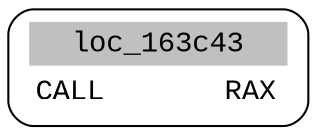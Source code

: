 digraph asm_graph {
1941 [
shape="Mrecord" fontname="Courier New"label =<<table border="0" cellborder="0" cellpadding="3"><tr><td align="center" colspan="2" bgcolor="grey">loc_163c43</td></tr><tr><td align="left">CALL       RAX</td></tr></table>> ];
}